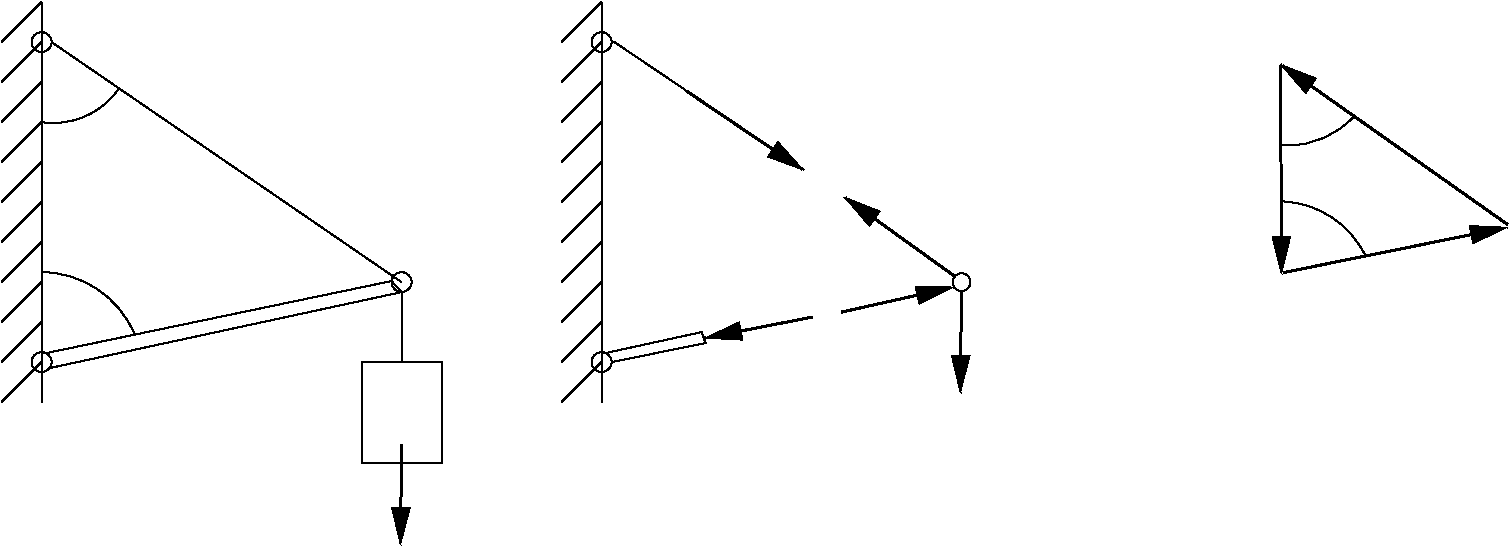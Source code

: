 #FIG 3.2
Landscape
Center
Inches
Letter  
100.00
Single
-2
1200 2
5 1 0 1 0 7 50 -1 -1 0.000 0 1 0 0 988.777 611.322 900 1200 1215 1162 1477 952
5 1 0 1 0 7 50 -1 -1 0.000 0 0 0 0 896.752 3084.744 900 2325 1350 2475 1597 2790
5 1 0 1 0 7 50 -1 -1 0.000 0 1 0 0 10252.104 711.074 10187 1371 10510 1322 10742 1158
5 1 0 1 0 7 50 -1 -1 0.000 0 0 0 0 10178.236 2517.731 10211 1795 10607 1935 10833 2210
1 3 0 1 0 7 50 -1 -1 0.000 1 0.0000 900 600 75 75 900 600 900 675
1 3 0 1 0 7 50 -1 -1 0.000 1 0.0000 900 3000 75 75 900 3000 900 3075
1 3 0 1 0 7 50 -1 -1 0.000 1 0.0000 3600 2400 75 75 3600 2400 3600 2475
1 3 0 1 0 7 50 -1 -1 0.000 1 0.0000 5100 600 75 75 5100 600 5100 675
1 3 0 1 0 7 50 -1 -1 0.000 1 0.0000 5100 3000 75 75 5100 3000 5100 3075
1 3 0 1 0 7 50 -1 -1 0.000 1 0.0000 7800 2400 67 67 7800 2400 7830 2460
2 1 0 1 0 7 50 -1 -1 0.000 0 0 -1 0 0 2
	 900 300 900 3300
2 1 0 1 0 7 50 -1 -1 0.000 0 0 -1 0 0 2
	 900 300 600 600
2 1 0 1 0 7 50 -1 -1 0.000 0 0 -1 0 0 2
	 900 600 600 900
2 1 0 1 0 7 50 -1 -1 0.000 0 0 -1 0 0 2
	 900 900 600 1200
2 1 0 1 0 7 50 -1 -1 0.000 0 0 -1 0 0 2
	 900 1200 600 1500
2 1 0 1 0 7 50 -1 -1 0.000 0 0 -1 0 0 2
	 900 1500 600 1800
2 1 0 1 0 7 50 -1 -1 0.000 0 0 -1 0 0 2
	 900 2100 600 2400
2 1 0 1 0 7 50 -1 -1 0.000 0 0 -1 0 0 2
	 900 2400 600 2700
2 1 0 1 0 7 50 -1 -1 0.000 0 0 -1 0 0 2
	 900 2700 600 3000
2 1 0 1 0 7 50 -1 -1 0.000 0 0 -1 0 0 2
	 900 3000 600 3300
2 1 0 1 0 7 50 -1 -1 0.000 0 0 -1 0 0 2
	 900 1800 600 2100
2 1 0 1 0 7 50 -1 -1 0.000 0 0 -1 0 0 2
	 975 600 3600 2400
2 1 0 1 0 7 50 -1 -1 0.000 0 0 -1 0 0 4
	 937 2932 3525 2392 3600 2475 960 3045
2 1 0 1 0 7 50 -1 -1 0.000 0 0 -1 0 0 2
	 5100 300 5100 3300
2 1 0 1 0 7 50 -1 -1 0.000 0 0 -1 0 0 2
	 5100 300 4800 600
2 1 0 1 0 7 50 -1 -1 0.000 0 0 -1 0 0 2
	 5100 600 4800 900
2 1 0 1 0 7 50 -1 -1 0.000 0 0 -1 0 0 2
	 5100 900 4800 1200
2 1 0 1 0 7 50 -1 -1 0.000 0 0 -1 0 0 2
	 5100 1200 4800 1500
2 1 0 1 0 7 50 -1 -1 0.000 0 0 -1 0 0 2
	 5100 1500 4800 1800
2 1 0 1 0 7 50 -1 -1 0.000 0 0 -1 0 0 2
	 5100 2100 4800 2400
2 1 0 1 0 7 50 -1 -1 0.000 0 0 -1 0 0 2
	 5100 2400 4800 2700
2 1 0 1 0 7 50 -1 -1 0.000 0 0 -1 0 0 2
	 5100 2700 4800 3000
2 1 0 1 0 7 50 -1 -1 0.000 0 0 -1 0 0 2
	 5100 3000 4800 3300
2 1 0 1 0 7 50 -1 -1 0.000 0 0 -1 0 0 2
	 5100 1800 4800 2100
2 1 0 1 0 7 50 -1 -1 0.000 0 0 -1 0 0 4
	 5130 2932 5850 2775 5880 2857 5175 3000
2 1 0 1 0 7 50 -1 -1 0.000 0 0 -1 0 0 2
	 3607 2482 3607 2992
2 2 0 1 0 7 50 -1 -1 0.000 0 0 -1 0 0 5
	 3300 3000 3900 3000 3900 3757 3300 3757 3300 3000
2 1 0 2 0 7 50 -1 -1 0.000 0 0 -1 1 0 2
	1 1 2.00 120.00 240.00
	 3600 3615 3592 4372
2 1 0 1 0 7 50 -1 -1 0.000 0 0 -1 0 0 2
	 5192 597 5730 960
2 1 0 2 0 7 50 -1 -1 0.000 0 0 -1 1 0 2
	1 1 2.00 120.00 240.00
	 5737 967 6615 1560
2 1 0 2 0 7 50 -1 -1 0.000 0 0 -1 1 0 2
	1 1 2.00 120.00 240.00
	 7747 2355 6922 1762
2 1 0 2 0 7 50 -1 -1 0.000 0 0 -1 0 1 2
	1 1 2.00 120.00 240.00
	 5872 2820 6682 2662
2 1 0 2 0 7 50 -1 -1 0.000 0 0 -1 0 1 2
	1 1 2.00 120.00 240.00
	 7740 2437 6900 2625
2 1 0 2 0 7 50 -1 -1 0.000 0 0 -1 1 0 2
	1 1 2.00 120.00 240.00
	 7799 2475 7791 3232
2 1 0 2 0 7 50 -1 -1 0.000 0 0 -1 1 0 2
	1 1 2.00 120.00 240.00
	 10212 2329 11895 1989
2 1 0 2 0 7 50 -1 -1 0.000 0 0 -1 1 0 2
	1 1 2.00 120.00 240.00
	 10193 775 10199 2340
2 1 0 2 0 7 50 -1 -1 0.000 0 0 -1 1 0 2
	1 1 2.00 120.00 240.00
	 11895 1968 10193 767
